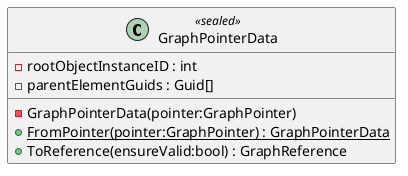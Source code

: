 @startuml
class GraphPointerData <<sealed>> {
    - rootObjectInstanceID : int
    - parentElementGuids : Guid[]
    - GraphPointerData(pointer:GraphPointer)
    + {static} FromPointer(pointer:GraphPointer) : GraphPointerData
    + ToReference(ensureValid:bool) : GraphReference
}
@enduml
